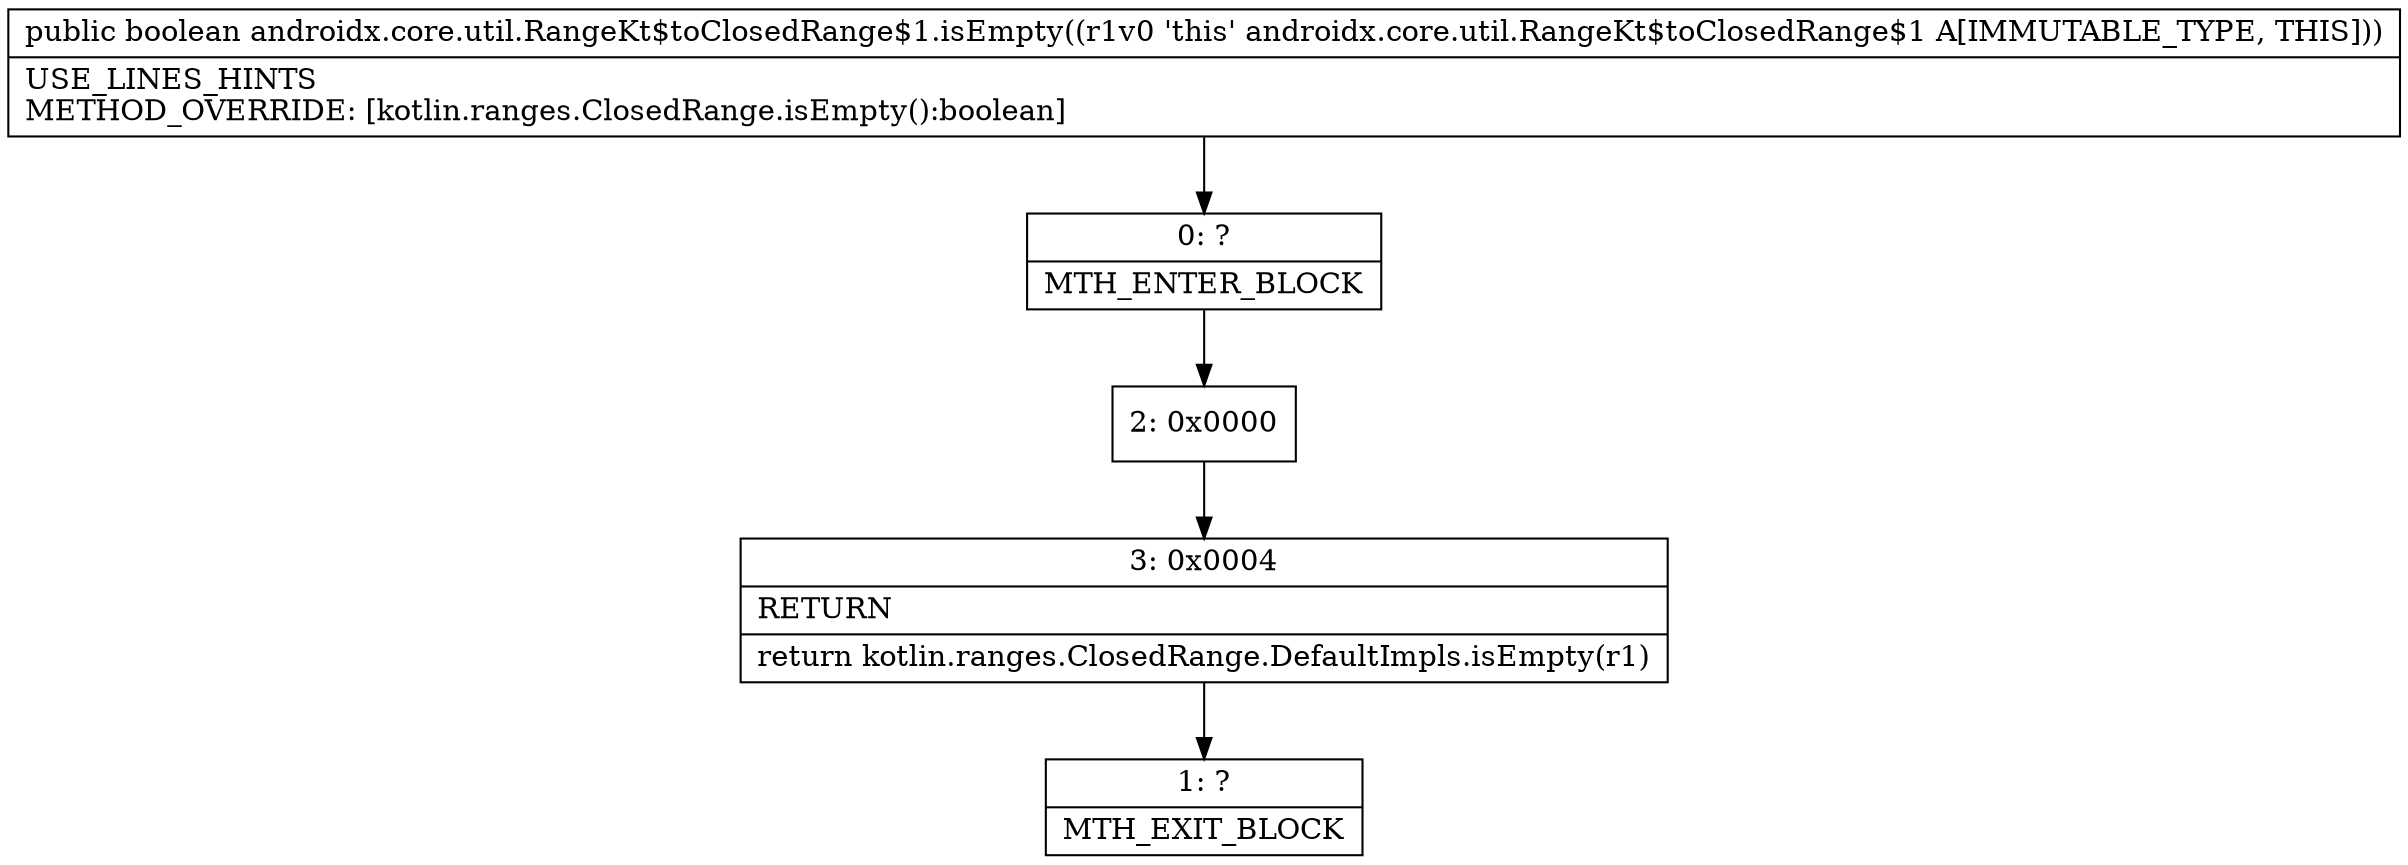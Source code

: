digraph "CFG forandroidx.core.util.RangeKt$toClosedRange$1.isEmpty()Z" {
Node_0 [shape=record,label="{0\:\ ?|MTH_ENTER_BLOCK\l}"];
Node_2 [shape=record,label="{2\:\ 0x0000}"];
Node_3 [shape=record,label="{3\:\ 0x0004|RETURN\l|return kotlin.ranges.ClosedRange.DefaultImpls.isEmpty(r1)\l}"];
Node_1 [shape=record,label="{1\:\ ?|MTH_EXIT_BLOCK\l}"];
MethodNode[shape=record,label="{public boolean androidx.core.util.RangeKt$toClosedRange$1.isEmpty((r1v0 'this' androidx.core.util.RangeKt$toClosedRange$1 A[IMMUTABLE_TYPE, THIS]))  | USE_LINES_HINTS\lMETHOD_OVERRIDE: [kotlin.ranges.ClosedRange.isEmpty():boolean]\l}"];
MethodNode -> Node_0;Node_0 -> Node_2;
Node_2 -> Node_3;
Node_3 -> Node_1;
}

